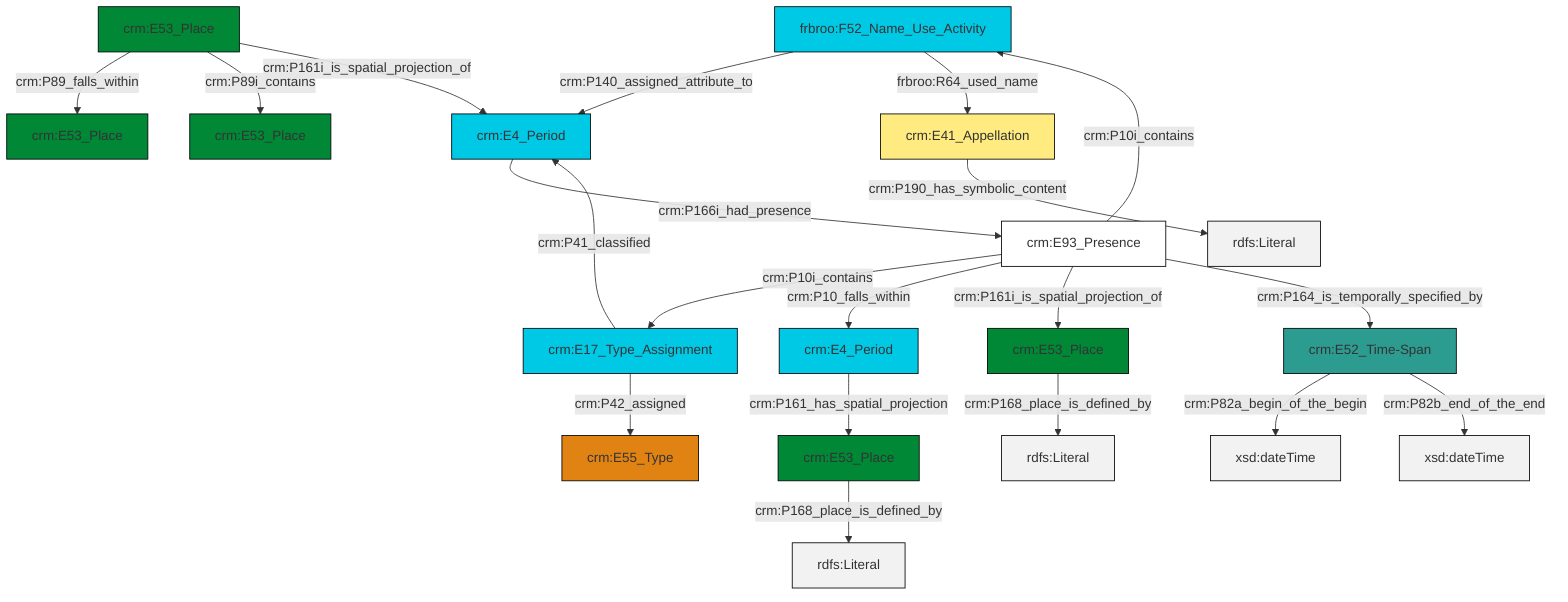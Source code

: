 graph TD
classDef Literal fill:#f2f2f2,stroke:#000000;
classDef CRM_Entity fill:#FFFFFF,stroke:#000000;
classDef Temporal_Entity fill:#00C9E6, stroke:#000000;
classDef Type fill:#E18312, stroke:#000000;
classDef Time-Span fill:#2C9C91, stroke:#000000;
classDef Appellation fill:#FFEB7F, stroke:#000000;
classDef Place fill:#008836, stroke:#000000;
classDef Persistent_Item fill:#B266B2, stroke:#000000;
classDef Conceptual_Object fill:#FFD700, stroke:#000000;
classDef Physical_Thing fill:#D2B48C, stroke:#000000;
classDef Actor fill:#f58aad, stroke:#000000;
classDef PC_Classes fill:#4ce600, stroke:#000000;
classDef Multi fill:#cccccc,stroke:#000000;

4["crm:E53_Place"]:::Place -->|crm:P89_falls_within| 5["crm:E53_Place"]:::Place
9["crm:E52_Time-Span"]:::Time-Span -->|crm:P82a_begin_of_the_begin| 10[xsd:dateTime]:::Literal
0["frbroo:F52_Name_Use_Activity"]:::Temporal_Entity -->|crm:P140_assigned_attribute_to| 11["crm:E4_Period"]:::Temporal_Entity
14["crm:E17_Type_Assignment"]:::Temporal_Entity -->|crm:P41_classified| 11["crm:E4_Period"]:::Temporal_Entity
15["crm:E93_Presence"]:::CRM_Entity -->|crm:P10i_contains| 14["crm:E17_Type_Assignment"]:::Temporal_Entity
16["crm:E53_Place"]:::Place -->|crm:P168_place_is_defined_by| 17[rdfs:Literal]:::Literal
0["frbroo:F52_Name_Use_Activity"]:::Temporal_Entity -->|frbroo:R64_used_name| 7["crm:E41_Appellation"]:::Appellation
15["crm:E93_Presence"]:::CRM_Entity -->|crm:P10_falls_within| 12["crm:E4_Period"]:::Temporal_Entity
15["crm:E93_Presence"]:::CRM_Entity -->|crm:P10i_contains| 0["frbroo:F52_Name_Use_Activity"]:::Temporal_Entity
19["crm:E53_Place"]:::Place -->|crm:P168_place_is_defined_by| 20[rdfs:Literal]:::Literal
4["crm:E53_Place"]:::Place -->|crm:P89i_contains| 22["crm:E53_Place"]:::Place
15["crm:E93_Presence"]:::CRM_Entity -->|crm:P161i_is_spatial_projection_of| 19["crm:E53_Place"]:::Place
14["crm:E17_Type_Assignment"]:::Temporal_Entity -->|crm:P42_assigned| 2["crm:E55_Type"]:::Type
12["crm:E4_Period"]:::Temporal_Entity -->|crm:P161_has_spatial_projection| 16["crm:E53_Place"]:::Place
9["crm:E52_Time-Span"]:::Time-Span -->|crm:P82b_end_of_the_end| 26[xsd:dateTime]:::Literal
4["crm:E53_Place"]:::Place -->|crm:P161i_is_spatial_projection_of| 11["crm:E4_Period"]:::Temporal_Entity
11["crm:E4_Period"]:::Temporal_Entity -->|crm:P166i_had_presence| 15["crm:E93_Presence"]:::CRM_Entity
15["crm:E93_Presence"]:::CRM_Entity -->|crm:P164_is_temporally_specified_by| 9["crm:E52_Time-Span"]:::Time-Span
7["crm:E41_Appellation"]:::Appellation -->|crm:P190_has_symbolic_content| 29[rdfs:Literal]:::Literal